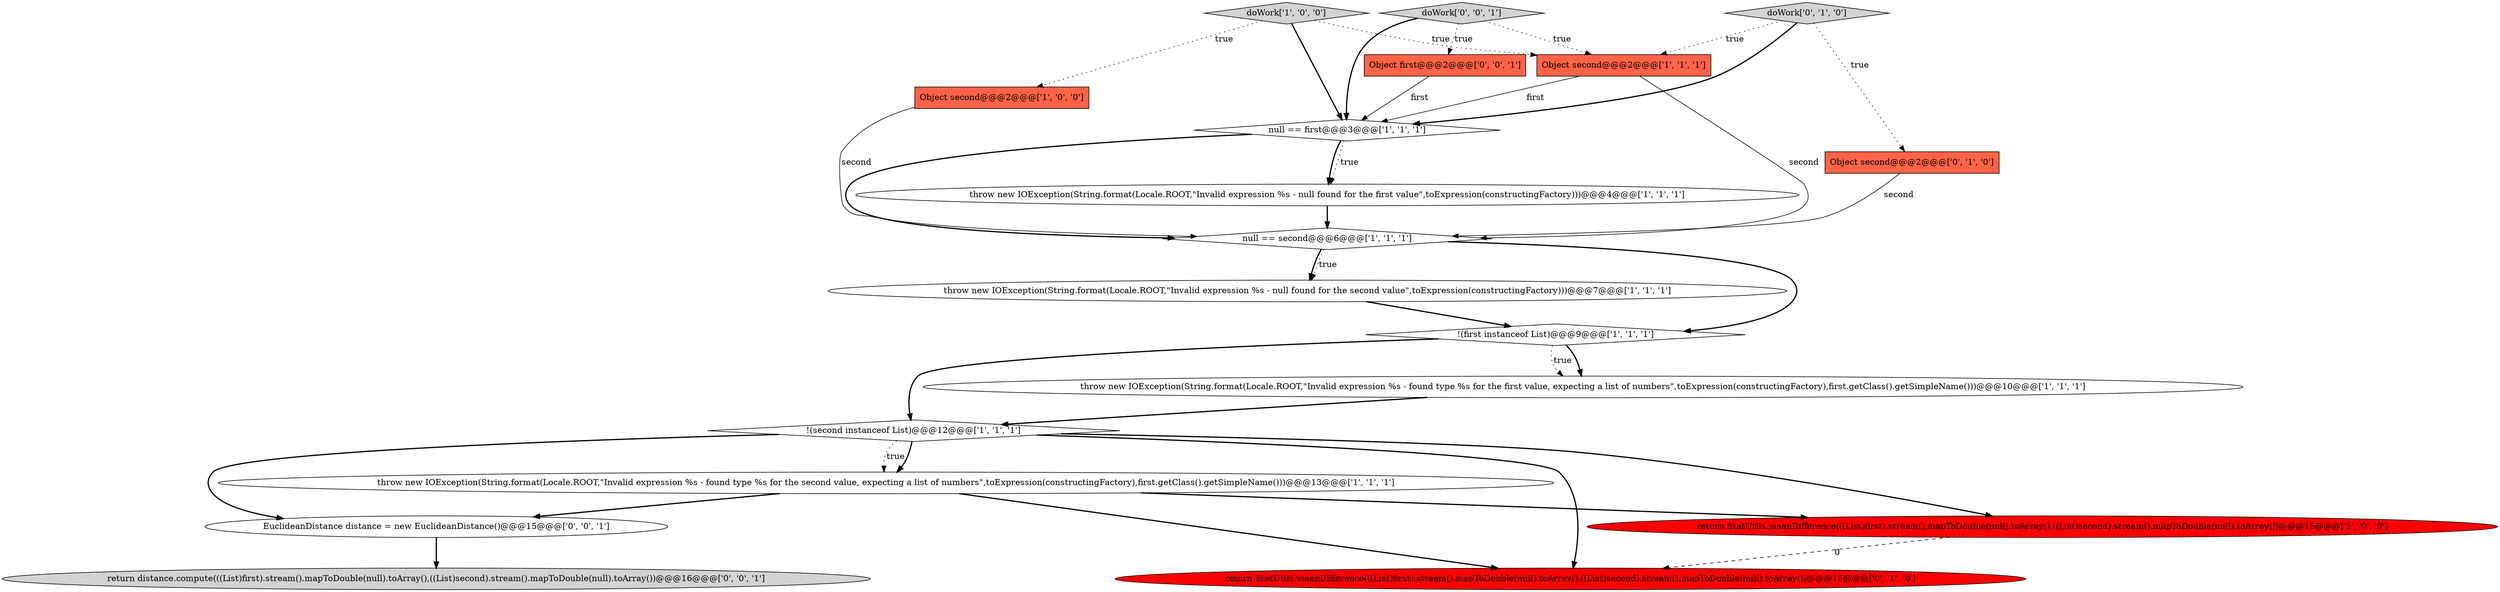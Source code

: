 digraph {
3 [style = filled, label = "Object second@@@2@@@['1', '0', '0']", fillcolor = tomato, shape = box image = "AAA0AAABBB1BBB"];
5 [style = filled, label = "throw new IOException(String.format(Locale.ROOT,\"Invalid expression %s - found type %s for the second value, expecting a list of numbers\",toExpression(constructingFactory),first.getClass().getSimpleName()))@@@13@@@['1', '1', '1']", fillcolor = white, shape = ellipse image = "AAA0AAABBB1BBB"];
17 [style = filled, label = "return distance.compute(((List)first).stream().mapToDouble(null).toArray(),((List)second).stream().mapToDouble(null).toArray())@@@16@@@['0', '0', '1']", fillcolor = lightgray, shape = ellipse image = "AAA0AAABBB3BBB"];
4 [style = filled, label = "!(second instanceof List)@@@12@@@['1', '1', '1']", fillcolor = white, shape = diamond image = "AAA0AAABBB1BBB"];
7 [style = filled, label = "!(first instanceof List)@@@9@@@['1', '1', '1']", fillcolor = white, shape = diamond image = "AAA0AAABBB1BBB"];
12 [style = filled, label = "Object second@@@2@@@['0', '1', '0']", fillcolor = tomato, shape = box image = "AAA0AAABBB2BBB"];
16 [style = filled, label = "EuclideanDistance distance = new EuclideanDistance()@@@15@@@['0', '0', '1']", fillcolor = white, shape = ellipse image = "AAA0AAABBB3BBB"];
2 [style = filled, label = "return StatUtils.meanDifference(((List)first).stream().mapToDouble(null).toArray(),((List)second).stream().mapToDouble(null).toArray())@@@15@@@['1', '0', '0']", fillcolor = red, shape = ellipse image = "AAA1AAABBB1BBB"];
10 [style = filled, label = "doWork['1', '0', '0']", fillcolor = lightgray, shape = diamond image = "AAA0AAABBB1BBB"];
18 [style = filled, label = "doWork['0', '0', '1']", fillcolor = lightgray, shape = diamond image = "AAA0AAABBB3BBB"];
8 [style = filled, label = "throw new IOException(String.format(Locale.ROOT,\"Invalid expression %s - null found for the first value\",toExpression(constructingFactory)))@@@4@@@['1', '1', '1']", fillcolor = white, shape = ellipse image = "AAA0AAABBB1BBB"];
15 [style = filled, label = "Object first@@@2@@@['0', '0', '1']", fillcolor = tomato, shape = box image = "AAA0AAABBB3BBB"];
9 [style = filled, label = "throw new IOException(String.format(Locale.ROOT,\"Invalid expression %s - null found for the second value\",toExpression(constructingFactory)))@@@7@@@['1', '1', '1']", fillcolor = white, shape = ellipse image = "AAA0AAABBB1BBB"];
14 [style = filled, label = "doWork['0', '1', '0']", fillcolor = lightgray, shape = diamond image = "AAA0AAABBB2BBB"];
0 [style = filled, label = "null == first@@@3@@@['1', '1', '1']", fillcolor = white, shape = diamond image = "AAA0AAABBB1BBB"];
1 [style = filled, label = "throw new IOException(String.format(Locale.ROOT,\"Invalid expression %s - found type %s for the first value, expecting a list of numbers\",toExpression(constructingFactory),first.getClass().getSimpleName()))@@@10@@@['1', '1', '1']", fillcolor = white, shape = ellipse image = "AAA0AAABBB1BBB"];
13 [style = filled, label = "return StatUtils.meanDifference(((List)first).stream().mapToDouble(null).toArray(),((List)second).stream().mapToDouble(null).toArray())@@@15@@@['0', '1', '0']", fillcolor = red, shape = ellipse image = "AAA1AAABBB2BBB"];
11 [style = filled, label = "Object second@@@2@@@['1', '1', '1']", fillcolor = tomato, shape = box image = "AAA0AAABBB1BBB"];
6 [style = filled, label = "null == second@@@6@@@['1', '1', '1']", fillcolor = white, shape = diamond image = "AAA0AAABBB1BBB"];
4->5 [style = dotted, label="true"];
11->0 [style = solid, label="first"];
1->4 [style = bold, label=""];
7->1 [style = bold, label=""];
14->12 [style = dotted, label="true"];
0->6 [style = bold, label=""];
4->13 [style = bold, label=""];
18->15 [style = dotted, label="true"];
10->3 [style = dotted, label="true"];
8->6 [style = bold, label=""];
4->2 [style = bold, label=""];
7->4 [style = bold, label=""];
16->17 [style = bold, label=""];
9->7 [style = bold, label=""];
11->6 [style = solid, label="second"];
3->6 [style = solid, label="second"];
0->8 [style = dotted, label="true"];
5->16 [style = bold, label=""];
18->11 [style = dotted, label="true"];
5->2 [style = bold, label=""];
14->0 [style = bold, label=""];
6->9 [style = dotted, label="true"];
10->11 [style = dotted, label="true"];
2->13 [style = dashed, label="0"];
15->0 [style = solid, label="first"];
5->13 [style = bold, label=""];
10->0 [style = bold, label=""];
0->8 [style = bold, label=""];
14->11 [style = dotted, label="true"];
12->6 [style = solid, label="second"];
6->9 [style = bold, label=""];
6->7 [style = bold, label=""];
7->1 [style = dotted, label="true"];
4->5 [style = bold, label=""];
18->0 [style = bold, label=""];
4->16 [style = bold, label=""];
}
